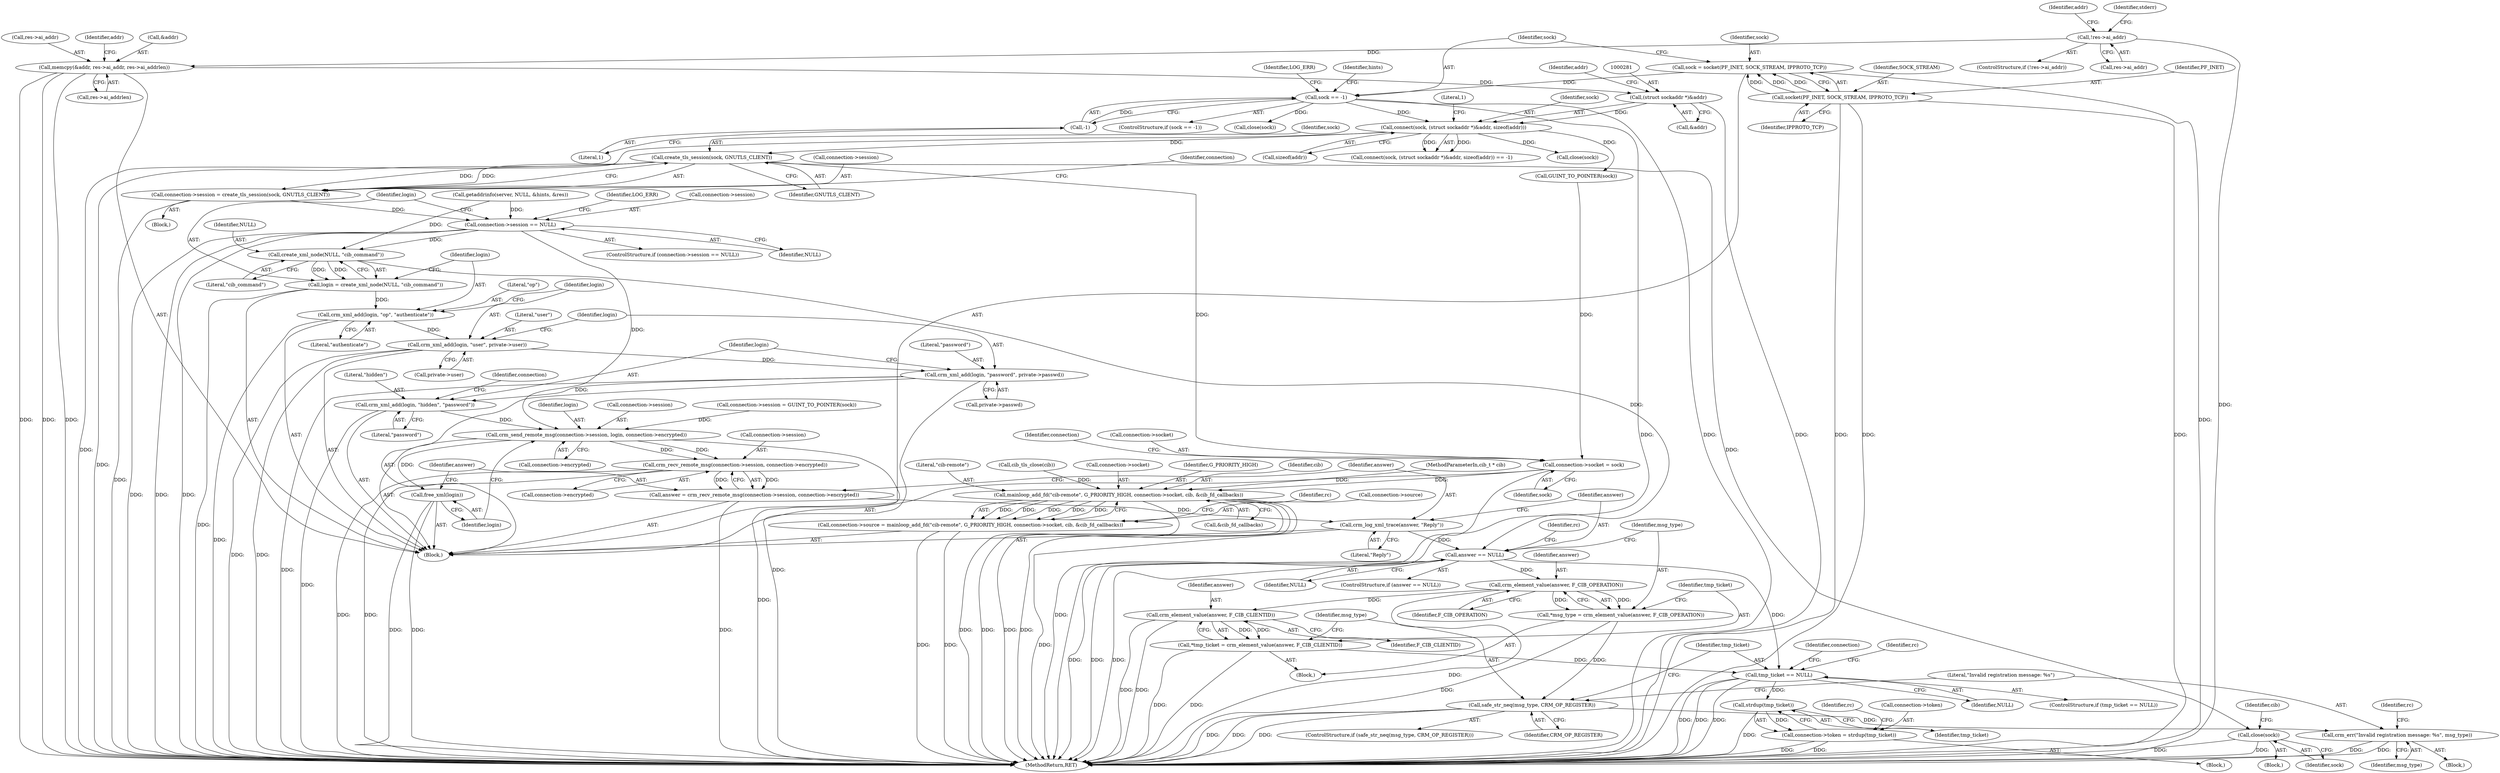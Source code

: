 digraph "0_pacemaker_564f7cc2a51dcd2f28ab12a13394f31be5aa3c93_10@API" {
"1000314" [label="(Call,create_tls_session(sock, GNUTLS_CLIENT))"];
"1000278" [label="(Call,connect(sock, (struct sockaddr *)&addr, sizeof(addr)))"];
"1000158" [label="(Call,sock == -1)"];
"1000151" [label="(Call,sock = socket(PF_INET, SOCK_STREAM, IPPROTO_TCP))"];
"1000153" [label="(Call,socket(PF_INET, SOCK_STREAM, IPPROTO_TCP))"];
"1000160" [label="(Call,-1)"];
"1000280" [label="(Call,(struct sockaddr *)&addr)"];
"1000259" [label="(Call,memcpy(&addr, res->ai_addr, res->ai_addrlen))"];
"1000249" [label="(Call,!res->ai_addr)"];
"1000310" [label="(Call,connection->session = create_tls_session(sock, GNUTLS_CLIENT))"];
"1000318" [label="(Call,connection->session == NULL)"];
"1000348" [label="(Call,create_xml_node(NULL, \"cib_command\"))"];
"1000346" [label="(Call,login = create_xml_node(NULL, \"cib_command\"))"];
"1000351" [label="(Call,crm_xml_add(login, \"op\", \"authenticate\"))"];
"1000355" [label="(Call,crm_xml_add(login, \"user\", private->user))"];
"1000361" [label="(Call,crm_xml_add(login, \"password\", private->passwd))"];
"1000367" [label="(Call,crm_xml_add(login, \"hidden\", \"password\"))"];
"1000371" [label="(Call,crm_send_remote_msg(connection->session, login, connection->encrypted))"];
"1000379" [label="(Call,free_xml(login))"];
"1000383" [label="(Call,crm_recv_remote_msg(connection->session, connection->encrypted))"];
"1000381" [label="(Call,answer = crm_recv_remote_msg(connection->session, connection->encrypted))"];
"1000390" [label="(Call,crm_log_xml_trace(answer, \"Reply\"))"];
"1000394" [label="(Call,answer == NULL)"];
"1000407" [label="(Call,crm_element_value(answer, F_CIB_OPERATION))"];
"1000405" [label="(Call,*msg_type = crm_element_value(answer, F_CIB_OPERATION))"];
"1000417" [label="(Call,safe_str_neq(msg_type, CRM_OP_REGISTER))"];
"1000421" [label="(Call,crm_err(\"Invalid registration message: %s\", msg_type))"];
"1000413" [label="(Call,crm_element_value(answer, F_CIB_CLIENTID))"];
"1000411" [label="(Call,*tmp_ticket = crm_element_value(answer, F_CIB_CLIENTID))"];
"1000430" [label="(Call,tmp_ticket == NULL)"];
"1000444" [label="(Call,strdup(tmp_ticket))"];
"1000440" [label="(Call,connection->token = strdup(tmp_ticket))"];
"1000331" [label="(Call,close(sock))"];
"1000453" [label="(Call,connection->socket = sock)"];
"1000462" [label="(Call,mainloop_add_fd(\"cib-remote\", G_PRIORITY_HIGH, connection->socket, cib, &cib_fd_callbacks))"];
"1000458" [label="(Call,connection->source = mainloop_add_fd(\"cib-remote\", G_PRIORITY_HIGH, connection->socket, cib, &cib_fd_callbacks))"];
"1000412" [label="(Identifier,tmp_ticket)"];
"1000250" [label="(Call,res->ai_addr)"];
"1000277" [label="(Call,connect(sock, (struct sockaddr *)&addr, sizeof(addr)) == -1)"];
"1000417" [label="(Call,safe_str_neq(msg_type, CRM_OP_REGISTER))"];
"1000282" [label="(Call,&addr)"];
"1000369" [label="(Literal,\"hidden\")"];
"1000416" [label="(ControlStructure,if (safe_str_neq(msg_type, CRM_OP_REGISTER)))"];
"1000364" [label="(Call,private->passwd)"];
"1000325" [label="(Identifier,LOG_ERR)"];
"1000347" [label="(Identifier,login)"];
"1000278" [label="(Call,connect(sock, (struct sockaddr *)&addr, sizeof(addr)))"];
"1000357" [label="(Literal,\"user\")"];
"1000419" [label="(Identifier,CRM_OP_REGISTER)"];
"1000399" [label="(Identifier,rc)"];
"1000458" [label="(Call,connection->source = mainloop_add_fd(\"cib-remote\", G_PRIORITY_HIGH, connection->socket, cib, &cib_fd_callbacks))"];
"1000164" [label="(Identifier,LOG_ERR)"];
"1000161" [label="(Literal,1)"];
"1000468" [label="(Identifier,cib)"];
"1000362" [label="(Identifier,login)"];
"1000152" [label="(Identifier,sock)"];
"1000260" [label="(Call,&addr)"];
"1000453" [label="(Call,connection->socket = sock)"];
"1000363" [label="(Literal,\"password\")"];
"1000457" [label="(Identifier,sock)"];
"1000249" [label="(Call,!res->ai_addr)"];
"1000382" [label="(Identifier,answer)"];
"1000334" [label="(Identifier,cib)"];
"1000432" [label="(Identifier,NULL)"];
"1000371" [label="(Call,crm_send_remote_msg(connection->session, login, connection->encrypted))"];
"1000381" [label="(Call,answer = crm_recv_remote_msg(connection->session, connection->encrypted))"];
"1000422" [label="(Literal,\"Invalid registration message: %s\")"];
"1000421" [label="(Call,crm_err(\"Invalid registration message: %s\", msg_type))"];
"1000108" [label="(MethodParameterIn,cib_t * cib)"];
"1000463" [label="(Literal,\"cib-remote\")"];
"1000171" [label="(Identifier,hints)"];
"1000285" [label="(Identifier,addr)"];
"1000462" [label="(Call,mainloop_add_fd(\"cib-remote\", G_PRIORITY_HIGH, connection->socket, cib, &cib_fd_callbacks))"];
"1000159" [label="(Identifier,sock)"];
"1000368" [label="(Identifier,login)"];
"1000415" [label="(Identifier,F_CIB_CLIENTID)"];
"1000373" [label="(Identifier,connection)"];
"1000396" [label="(Identifier,NULL)"];
"1000158" [label="(Call,sock == -1)"];
"1000311" [label="(Call,connection->session)"];
"1000408" [label="(Identifier,answer)"];
"1000340" [label="(Call,connection->session = GUINT_TO_POINTER(sock))"];
"1000442" [label="(Identifier,connection)"];
"1000460" [label="(Identifier,connection)"];
"1000451" [label="(Call,cib_tls_close(cib))"];
"1000393" [label="(ControlStructure,if (answer == NULL))"];
"1000392" [label="(Literal,\"Reply\")"];
"1000407" [label="(Call,crm_element_value(answer, F_CIB_OPERATION))"];
"1000305" [label="(Block,)"];
"1000151" [label="(Call,sock = socket(PF_INET, SOCK_STREAM, IPPROTO_TCP))"];
"1000361" [label="(Call,crm_xml_add(login, \"password\", private->passwd))"];
"1000261" [label="(Identifier,addr)"];
"1000265" [label="(Call,res->ai_addrlen)"];
"1000322" [label="(Identifier,NULL)"];
"1000350" [label="(Literal,\"cib_command\")"];
"1000160" [label="(Call,-1)"];
"1000280" [label="(Call,(struct sockaddr *)&addr)"];
"1000318" [label="(Call,connection->session == NULL)"];
"1000155" [label="(Identifier,SOCK_STREAM)"];
"1000248" [label="(ControlStructure,if (!res->ai_addr))"];
"1000375" [label="(Identifier,login)"];
"1000314" [label="(Call,create_tls_session(sock, GNUTLS_CLIENT))"];
"1000383" [label="(Call,crm_recv_remote_msg(connection->session, connection->encrypted))"];
"1000156" [label="(Identifier,IPPROTO_TCP)"];
"1000413" [label="(Call,crm_element_value(answer, F_CIB_CLIENTID))"];
"1000429" [label="(ControlStructure,if (tmp_ticket == NULL))"];
"1000420" [label="(Block,)"];
"1000376" [label="(Call,connection->encrypted)"];
"1000262" [label="(Call,res->ai_addr)"];
"1000323" [label="(Block,)"];
"1000380" [label="(Identifier,login)"];
"1000459" [label="(Call,connection->source)"];
"1000469" [label="(Call,&cib_fd_callbacks)"];
"1000310" [label="(Call,connection->session = create_tls_session(sock, GNUTLS_CLIENT))"];
"1000384" [label="(Call,connection->session)"];
"1000448" [label="(Identifier,rc)"];
"1000406" [label="(Identifier,msg_type)"];
"1000346" [label="(Call,login = create_xml_node(NULL, \"cib_command\"))"];
"1000387" [label="(Call,connection->encrypted)"];
"1000465" [label="(Call,connection->socket)"];
"1000405" [label="(Call,*msg_type = crm_element_value(answer, F_CIB_OPERATION))"];
"1000414" [label="(Identifier,answer)"];
"1000332" [label="(Identifier,sock)"];
"1000320" [label="(Identifier,connection)"];
"1000418" [label="(Identifier,msg_type)"];
"1000344" [label="(Call,GUINT_TO_POINTER(sock))"];
"1000352" [label="(Identifier,login)"];
"1000423" [label="(Identifier,msg_type)"];
"1000349" [label="(Identifier,NULL)"];
"1000331" [label="(Call,close(sock))"];
"1000464" [label="(Identifier,G_PRIORITY_HIGH)"];
"1000473" [label="(MethodReturn,RET)"];
"1000425" [label="(Identifier,rc)"];
"1000454" [label="(Call,connection->socket)"];
"1000154" [label="(Identifier,PF_INET)"];
"1000356" [label="(Identifier,login)"];
"1000279" [label="(Identifier,sock)"];
"1000157" [label="(ControlStructure,if (sock == -1))"];
"1000287" [label="(Literal,1)"];
"1000370" [label="(Literal,\"password\")"];
"1000296" [label="(Call,close(sock))"];
"1000441" [label="(Call,connection->token)"];
"1000367" [label="(Call,crm_xml_add(login, \"hidden\", \"password\"))"];
"1000379" [label="(Call,free_xml(login))"];
"1000444" [label="(Call,strdup(tmp_ticket))"];
"1000390" [label="(Call,crm_log_xml_trace(answer, \"Reply\"))"];
"1000440" [label="(Call,connection->token = strdup(tmp_ticket))"];
"1000372" [label="(Call,connection->session)"];
"1000445" [label="(Identifier,tmp_ticket)"];
"1000317" [label="(ControlStructure,if (connection->session == NULL))"];
"1000259" [label="(Call,memcpy(&addr, res->ai_addr, res->ai_addrlen))"];
"1000395" [label="(Identifier,answer)"];
"1000394" [label="(Call,answer == NULL)"];
"1000284" [label="(Call,sizeof(addr))"];
"1000110" [label="(Block,)"];
"1000435" [label="(Identifier,rc)"];
"1000227" [label="(Call,close(sock))"];
"1000153" [label="(Call,socket(PF_INET, SOCK_STREAM, IPPROTO_TCP))"];
"1000403" [label="(Block,)"];
"1000270" [label="(Identifier,addr)"];
"1000255" [label="(Identifier,stderr)"];
"1000351" [label="(Call,crm_xml_add(login, \"op\", \"authenticate\"))"];
"1000391" [label="(Identifier,answer)"];
"1000213" [label="(Call,getaddrinfo(server, NULL, &hints, &res))"];
"1000348" [label="(Call,create_xml_node(NULL, \"cib_command\"))"];
"1000315" [label="(Identifier,sock)"];
"1000354" [label="(Literal,\"authenticate\")"];
"1000355" [label="(Call,crm_xml_add(login, \"user\", private->user))"];
"1000431" [label="(Identifier,tmp_ticket)"];
"1000319" [label="(Call,connection->session)"];
"1000409" [label="(Identifier,F_CIB_OPERATION)"];
"1000472" [label="(Identifier,rc)"];
"1000316" [label="(Identifier,GNUTLS_CLIENT)"];
"1000353" [label="(Literal,\"op\")"];
"1000411" [label="(Call,*tmp_ticket = crm_element_value(answer, F_CIB_CLIENTID))"];
"1000430" [label="(Call,tmp_ticket == NULL)"];
"1000439" [label="(Block,)"];
"1000358" [label="(Call,private->user)"];
"1000314" -> "1000310"  [label="AST: "];
"1000314" -> "1000316"  [label="CFG: "];
"1000315" -> "1000314"  [label="AST: "];
"1000316" -> "1000314"  [label="AST: "];
"1000310" -> "1000314"  [label="CFG: "];
"1000314" -> "1000473"  [label="DDG: "];
"1000314" -> "1000310"  [label="DDG: "];
"1000314" -> "1000310"  [label="DDG: "];
"1000278" -> "1000314"  [label="DDG: "];
"1000314" -> "1000331"  [label="DDG: "];
"1000314" -> "1000453"  [label="DDG: "];
"1000278" -> "1000277"  [label="AST: "];
"1000278" -> "1000284"  [label="CFG: "];
"1000279" -> "1000278"  [label="AST: "];
"1000280" -> "1000278"  [label="AST: "];
"1000284" -> "1000278"  [label="AST: "];
"1000287" -> "1000278"  [label="CFG: "];
"1000278" -> "1000473"  [label="DDG: "];
"1000278" -> "1000277"  [label="DDG: "];
"1000278" -> "1000277"  [label="DDG: "];
"1000158" -> "1000278"  [label="DDG: "];
"1000280" -> "1000278"  [label="DDG: "];
"1000278" -> "1000296"  [label="DDG: "];
"1000278" -> "1000344"  [label="DDG: "];
"1000158" -> "1000157"  [label="AST: "];
"1000158" -> "1000160"  [label="CFG: "];
"1000159" -> "1000158"  [label="AST: "];
"1000160" -> "1000158"  [label="AST: "];
"1000164" -> "1000158"  [label="CFG: "];
"1000171" -> "1000158"  [label="CFG: "];
"1000158" -> "1000473"  [label="DDG: "];
"1000158" -> "1000473"  [label="DDG: "];
"1000151" -> "1000158"  [label="DDG: "];
"1000160" -> "1000158"  [label="DDG: "];
"1000158" -> "1000227"  [label="DDG: "];
"1000151" -> "1000110"  [label="AST: "];
"1000151" -> "1000153"  [label="CFG: "];
"1000152" -> "1000151"  [label="AST: "];
"1000153" -> "1000151"  [label="AST: "];
"1000159" -> "1000151"  [label="CFG: "];
"1000151" -> "1000473"  [label="DDG: "];
"1000153" -> "1000151"  [label="DDG: "];
"1000153" -> "1000151"  [label="DDG: "];
"1000153" -> "1000151"  [label="DDG: "];
"1000153" -> "1000156"  [label="CFG: "];
"1000154" -> "1000153"  [label="AST: "];
"1000155" -> "1000153"  [label="AST: "];
"1000156" -> "1000153"  [label="AST: "];
"1000153" -> "1000473"  [label="DDG: "];
"1000153" -> "1000473"  [label="DDG: "];
"1000153" -> "1000473"  [label="DDG: "];
"1000160" -> "1000161"  [label="CFG: "];
"1000161" -> "1000160"  [label="AST: "];
"1000280" -> "1000282"  [label="CFG: "];
"1000281" -> "1000280"  [label="AST: "];
"1000282" -> "1000280"  [label="AST: "];
"1000285" -> "1000280"  [label="CFG: "];
"1000280" -> "1000473"  [label="DDG: "];
"1000259" -> "1000280"  [label="DDG: "];
"1000259" -> "1000110"  [label="AST: "];
"1000259" -> "1000265"  [label="CFG: "];
"1000260" -> "1000259"  [label="AST: "];
"1000262" -> "1000259"  [label="AST: "];
"1000265" -> "1000259"  [label="AST: "];
"1000270" -> "1000259"  [label="CFG: "];
"1000259" -> "1000473"  [label="DDG: "];
"1000259" -> "1000473"  [label="DDG: "];
"1000259" -> "1000473"  [label="DDG: "];
"1000249" -> "1000259"  [label="DDG: "];
"1000249" -> "1000248"  [label="AST: "];
"1000249" -> "1000250"  [label="CFG: "];
"1000250" -> "1000249"  [label="AST: "];
"1000255" -> "1000249"  [label="CFG: "];
"1000261" -> "1000249"  [label="CFG: "];
"1000249" -> "1000473"  [label="DDG: "];
"1000310" -> "1000305"  [label="AST: "];
"1000311" -> "1000310"  [label="AST: "];
"1000320" -> "1000310"  [label="CFG: "];
"1000310" -> "1000473"  [label="DDG: "];
"1000310" -> "1000318"  [label="DDG: "];
"1000318" -> "1000317"  [label="AST: "];
"1000318" -> "1000322"  [label="CFG: "];
"1000319" -> "1000318"  [label="AST: "];
"1000322" -> "1000318"  [label="AST: "];
"1000325" -> "1000318"  [label="CFG: "];
"1000347" -> "1000318"  [label="CFG: "];
"1000318" -> "1000473"  [label="DDG: "];
"1000318" -> "1000473"  [label="DDG: "];
"1000318" -> "1000473"  [label="DDG: "];
"1000213" -> "1000318"  [label="DDG: "];
"1000318" -> "1000348"  [label="DDG: "];
"1000318" -> "1000371"  [label="DDG: "];
"1000348" -> "1000346"  [label="AST: "];
"1000348" -> "1000350"  [label="CFG: "];
"1000349" -> "1000348"  [label="AST: "];
"1000350" -> "1000348"  [label="AST: "];
"1000346" -> "1000348"  [label="CFG: "];
"1000348" -> "1000346"  [label="DDG: "];
"1000348" -> "1000346"  [label="DDG: "];
"1000213" -> "1000348"  [label="DDG: "];
"1000348" -> "1000394"  [label="DDG: "];
"1000346" -> "1000110"  [label="AST: "];
"1000347" -> "1000346"  [label="AST: "];
"1000352" -> "1000346"  [label="CFG: "];
"1000346" -> "1000473"  [label="DDG: "];
"1000346" -> "1000351"  [label="DDG: "];
"1000351" -> "1000110"  [label="AST: "];
"1000351" -> "1000354"  [label="CFG: "];
"1000352" -> "1000351"  [label="AST: "];
"1000353" -> "1000351"  [label="AST: "];
"1000354" -> "1000351"  [label="AST: "];
"1000356" -> "1000351"  [label="CFG: "];
"1000351" -> "1000473"  [label="DDG: "];
"1000351" -> "1000355"  [label="DDG: "];
"1000355" -> "1000110"  [label="AST: "];
"1000355" -> "1000358"  [label="CFG: "];
"1000356" -> "1000355"  [label="AST: "];
"1000357" -> "1000355"  [label="AST: "];
"1000358" -> "1000355"  [label="AST: "];
"1000362" -> "1000355"  [label="CFG: "];
"1000355" -> "1000473"  [label="DDG: "];
"1000355" -> "1000473"  [label="DDG: "];
"1000355" -> "1000361"  [label="DDG: "];
"1000361" -> "1000110"  [label="AST: "];
"1000361" -> "1000364"  [label="CFG: "];
"1000362" -> "1000361"  [label="AST: "];
"1000363" -> "1000361"  [label="AST: "];
"1000364" -> "1000361"  [label="AST: "];
"1000368" -> "1000361"  [label="CFG: "];
"1000361" -> "1000473"  [label="DDG: "];
"1000361" -> "1000473"  [label="DDG: "];
"1000361" -> "1000367"  [label="DDG: "];
"1000367" -> "1000110"  [label="AST: "];
"1000367" -> "1000370"  [label="CFG: "];
"1000368" -> "1000367"  [label="AST: "];
"1000369" -> "1000367"  [label="AST: "];
"1000370" -> "1000367"  [label="AST: "];
"1000373" -> "1000367"  [label="CFG: "];
"1000367" -> "1000473"  [label="DDG: "];
"1000367" -> "1000371"  [label="DDG: "];
"1000371" -> "1000110"  [label="AST: "];
"1000371" -> "1000376"  [label="CFG: "];
"1000372" -> "1000371"  [label="AST: "];
"1000375" -> "1000371"  [label="AST: "];
"1000376" -> "1000371"  [label="AST: "];
"1000380" -> "1000371"  [label="CFG: "];
"1000371" -> "1000473"  [label="DDG: "];
"1000340" -> "1000371"  [label="DDG: "];
"1000371" -> "1000379"  [label="DDG: "];
"1000371" -> "1000383"  [label="DDG: "];
"1000371" -> "1000383"  [label="DDG: "];
"1000379" -> "1000110"  [label="AST: "];
"1000379" -> "1000380"  [label="CFG: "];
"1000380" -> "1000379"  [label="AST: "];
"1000382" -> "1000379"  [label="CFG: "];
"1000379" -> "1000473"  [label="DDG: "];
"1000379" -> "1000473"  [label="DDG: "];
"1000383" -> "1000381"  [label="AST: "];
"1000383" -> "1000387"  [label="CFG: "];
"1000384" -> "1000383"  [label="AST: "];
"1000387" -> "1000383"  [label="AST: "];
"1000381" -> "1000383"  [label="CFG: "];
"1000383" -> "1000473"  [label="DDG: "];
"1000383" -> "1000473"  [label="DDG: "];
"1000383" -> "1000381"  [label="DDG: "];
"1000383" -> "1000381"  [label="DDG: "];
"1000381" -> "1000110"  [label="AST: "];
"1000382" -> "1000381"  [label="AST: "];
"1000391" -> "1000381"  [label="CFG: "];
"1000381" -> "1000473"  [label="DDG: "];
"1000381" -> "1000390"  [label="DDG: "];
"1000390" -> "1000110"  [label="AST: "];
"1000390" -> "1000392"  [label="CFG: "];
"1000391" -> "1000390"  [label="AST: "];
"1000392" -> "1000390"  [label="AST: "];
"1000395" -> "1000390"  [label="CFG: "];
"1000390" -> "1000473"  [label="DDG: "];
"1000390" -> "1000394"  [label="DDG: "];
"1000394" -> "1000393"  [label="AST: "];
"1000394" -> "1000396"  [label="CFG: "];
"1000395" -> "1000394"  [label="AST: "];
"1000396" -> "1000394"  [label="AST: "];
"1000399" -> "1000394"  [label="CFG: "];
"1000406" -> "1000394"  [label="CFG: "];
"1000394" -> "1000473"  [label="DDG: "];
"1000394" -> "1000473"  [label="DDG: "];
"1000394" -> "1000473"  [label="DDG: "];
"1000394" -> "1000407"  [label="DDG: "];
"1000394" -> "1000430"  [label="DDG: "];
"1000407" -> "1000405"  [label="AST: "];
"1000407" -> "1000409"  [label="CFG: "];
"1000408" -> "1000407"  [label="AST: "];
"1000409" -> "1000407"  [label="AST: "];
"1000405" -> "1000407"  [label="CFG: "];
"1000407" -> "1000473"  [label="DDG: "];
"1000407" -> "1000405"  [label="DDG: "];
"1000407" -> "1000405"  [label="DDG: "];
"1000407" -> "1000413"  [label="DDG: "];
"1000405" -> "1000403"  [label="AST: "];
"1000406" -> "1000405"  [label="AST: "];
"1000412" -> "1000405"  [label="CFG: "];
"1000405" -> "1000473"  [label="DDG: "];
"1000405" -> "1000417"  [label="DDG: "];
"1000417" -> "1000416"  [label="AST: "];
"1000417" -> "1000419"  [label="CFG: "];
"1000418" -> "1000417"  [label="AST: "];
"1000419" -> "1000417"  [label="AST: "];
"1000422" -> "1000417"  [label="CFG: "];
"1000431" -> "1000417"  [label="CFG: "];
"1000417" -> "1000473"  [label="DDG: "];
"1000417" -> "1000473"  [label="DDG: "];
"1000417" -> "1000473"  [label="DDG: "];
"1000417" -> "1000421"  [label="DDG: "];
"1000421" -> "1000420"  [label="AST: "];
"1000421" -> "1000423"  [label="CFG: "];
"1000422" -> "1000421"  [label="AST: "];
"1000423" -> "1000421"  [label="AST: "];
"1000425" -> "1000421"  [label="CFG: "];
"1000421" -> "1000473"  [label="DDG: "];
"1000421" -> "1000473"  [label="DDG: "];
"1000413" -> "1000411"  [label="AST: "];
"1000413" -> "1000415"  [label="CFG: "];
"1000414" -> "1000413"  [label="AST: "];
"1000415" -> "1000413"  [label="AST: "];
"1000411" -> "1000413"  [label="CFG: "];
"1000413" -> "1000473"  [label="DDG: "];
"1000413" -> "1000473"  [label="DDG: "];
"1000413" -> "1000411"  [label="DDG: "];
"1000413" -> "1000411"  [label="DDG: "];
"1000411" -> "1000403"  [label="AST: "];
"1000412" -> "1000411"  [label="AST: "];
"1000418" -> "1000411"  [label="CFG: "];
"1000411" -> "1000473"  [label="DDG: "];
"1000411" -> "1000473"  [label="DDG: "];
"1000411" -> "1000430"  [label="DDG: "];
"1000430" -> "1000429"  [label="AST: "];
"1000430" -> "1000432"  [label="CFG: "];
"1000431" -> "1000430"  [label="AST: "];
"1000432" -> "1000430"  [label="AST: "];
"1000435" -> "1000430"  [label="CFG: "];
"1000442" -> "1000430"  [label="CFG: "];
"1000430" -> "1000473"  [label="DDG: "];
"1000430" -> "1000473"  [label="DDG: "];
"1000430" -> "1000473"  [label="DDG: "];
"1000430" -> "1000444"  [label="DDG: "];
"1000444" -> "1000440"  [label="AST: "];
"1000444" -> "1000445"  [label="CFG: "];
"1000445" -> "1000444"  [label="AST: "];
"1000440" -> "1000444"  [label="CFG: "];
"1000444" -> "1000473"  [label="DDG: "];
"1000444" -> "1000440"  [label="DDG: "];
"1000440" -> "1000439"  [label="AST: "];
"1000441" -> "1000440"  [label="AST: "];
"1000448" -> "1000440"  [label="CFG: "];
"1000440" -> "1000473"  [label="DDG: "];
"1000440" -> "1000473"  [label="DDG: "];
"1000331" -> "1000323"  [label="AST: "];
"1000331" -> "1000332"  [label="CFG: "];
"1000332" -> "1000331"  [label="AST: "];
"1000334" -> "1000331"  [label="CFG: "];
"1000331" -> "1000473"  [label="DDG: "];
"1000331" -> "1000473"  [label="DDG: "];
"1000453" -> "1000110"  [label="AST: "];
"1000453" -> "1000457"  [label="CFG: "];
"1000454" -> "1000453"  [label="AST: "];
"1000457" -> "1000453"  [label="AST: "];
"1000460" -> "1000453"  [label="CFG: "];
"1000453" -> "1000473"  [label="DDG: "];
"1000344" -> "1000453"  [label="DDG: "];
"1000453" -> "1000462"  [label="DDG: "];
"1000462" -> "1000458"  [label="AST: "];
"1000462" -> "1000469"  [label="CFG: "];
"1000463" -> "1000462"  [label="AST: "];
"1000464" -> "1000462"  [label="AST: "];
"1000465" -> "1000462"  [label="AST: "];
"1000468" -> "1000462"  [label="AST: "];
"1000469" -> "1000462"  [label="AST: "];
"1000458" -> "1000462"  [label="CFG: "];
"1000462" -> "1000473"  [label="DDG: "];
"1000462" -> "1000473"  [label="DDG: "];
"1000462" -> "1000473"  [label="DDG: "];
"1000462" -> "1000473"  [label="DDG: "];
"1000462" -> "1000458"  [label="DDG: "];
"1000462" -> "1000458"  [label="DDG: "];
"1000462" -> "1000458"  [label="DDG: "];
"1000462" -> "1000458"  [label="DDG: "];
"1000462" -> "1000458"  [label="DDG: "];
"1000451" -> "1000462"  [label="DDG: "];
"1000108" -> "1000462"  [label="DDG: "];
"1000458" -> "1000110"  [label="AST: "];
"1000459" -> "1000458"  [label="AST: "];
"1000472" -> "1000458"  [label="CFG: "];
"1000458" -> "1000473"  [label="DDG: "];
"1000458" -> "1000473"  [label="DDG: "];
}

